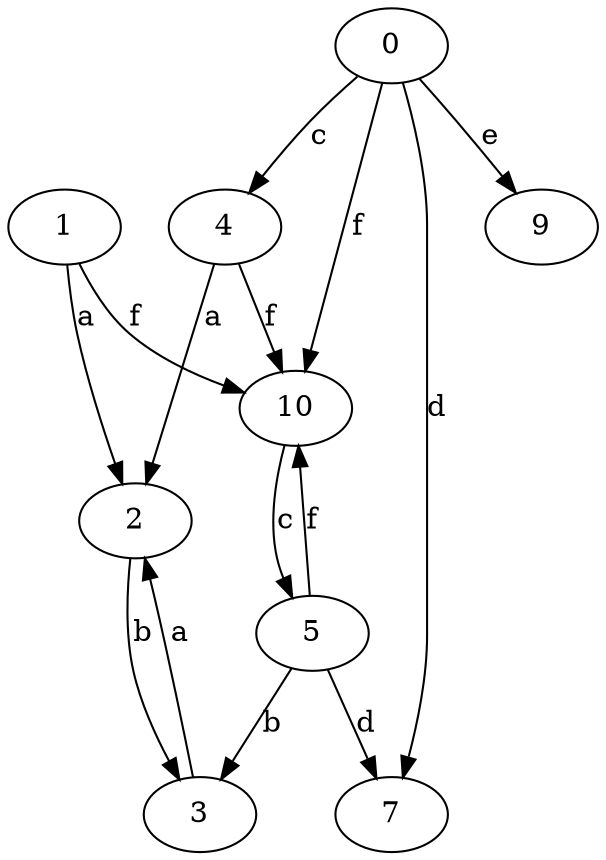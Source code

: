strict digraph  {
0;
1;
2;
3;
4;
5;
7;
9;
10;
0 -> 4  [label=c];
0 -> 7  [label=d];
0 -> 9  [label=e];
0 -> 10  [label=f];
1 -> 2  [label=a];
1 -> 10  [label=f];
2 -> 3  [label=b];
3 -> 2  [label=a];
4 -> 2  [label=a];
4 -> 10  [label=f];
5 -> 3  [label=b];
5 -> 7  [label=d];
5 -> 10  [label=f];
10 -> 5  [label=c];
}
